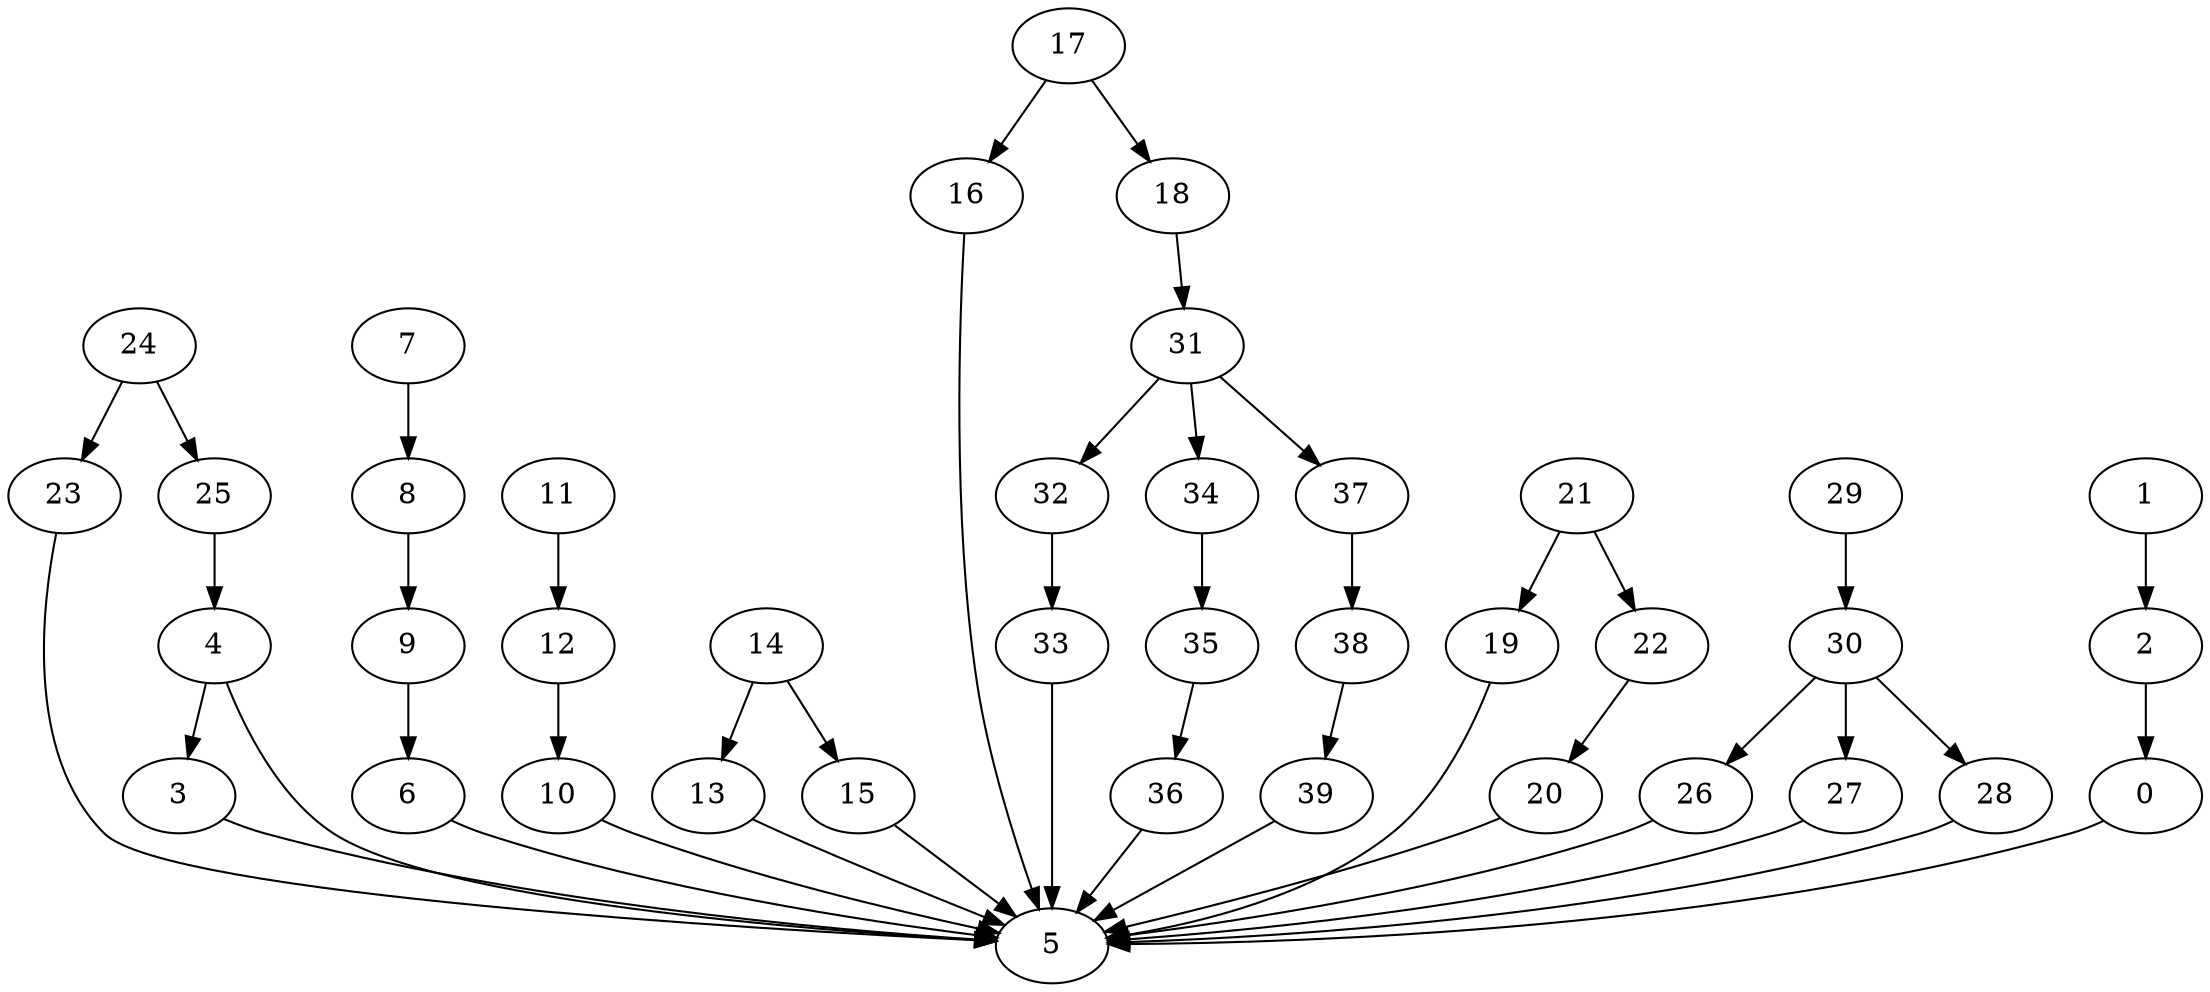strict digraph  {
0 [exec=188];
1 [exec=190];
2 [exec=171];
3 [exec=183];
4 [exec=149];
5 [exec=53];
6 [exec=171];
7 [exec=149];
8 [exec=159];
9 [exec=151];
10 [exec=105];
11 [exec=116];
12 [exec=161];
13 [exec=173];
14 [exec=72];
15 [exec=138];
16 [exec=159];
17 [exec=156];
18 [exec=80];
19 [exec=69];
20 [exec=77];
21 [exec=187];
22 [exec=58];
23 [exec=185];
24 [exec=98];
25 [exec=130];
26 [exec=200];
27 [exec=83];
28 [exec=157];
29 [exec=124];
30 [exec=182];
31 [exec=195];
32 [exec=154];
33 [exec=59];
34 [exec=155];
35 [exec=89];
36 [exec=101];
37 [exec=51];
38 [exec=172];
39 [exec=180];
0 -> 5  [comm=5];
1 -> 2  [comm=20];
2 -> 0  [comm=17];
3 -> 5  [comm=6];
4 -> 5  [comm=13];
4 -> 3  [comm=12];
6 -> 5  [comm=13];
7 -> 8  [comm=18];
8 -> 9  [comm=6];
9 -> 6  [comm=20];
10 -> 5  [comm=15];
11 -> 12  [comm=5];
12 -> 10  [comm=6];
13 -> 5  [comm=9];
14 -> 15  [comm=6];
14 -> 13  [comm=8];
15 -> 5  [comm=6];
16 -> 5  [comm=7];
17 -> 18  [comm=20];
17 -> 16  [comm=6];
18 -> 31  [comm=7];
19 -> 5  [comm=20];
20 -> 5  [comm=15];
21 -> 22  [comm=10];
21 -> 19  [comm=15];
22 -> 20  [comm=7];
23 -> 5  [comm=16];
24 -> 25  [comm=17];
24 -> 23  [comm=17];
25 -> 4  [comm=14];
26 -> 5  [comm=16];
27 -> 5  [comm=13];
28 -> 5  [comm=11];
29 -> 30  [comm=15];
30 -> 26  [comm=18];
30 -> 27  [comm=8];
30 -> 28  [comm=9];
31 -> 32  [comm=5];
31 -> 34  [comm=17];
31 -> 37  [comm=7];
32 -> 33  [comm=10];
33 -> 5  [comm=6];
34 -> 35  [comm=16];
35 -> 36  [comm=19];
36 -> 5  [comm=17];
37 -> 38  [comm=6];
38 -> 39  [comm=18];
39 -> 5  [comm=6];
}
